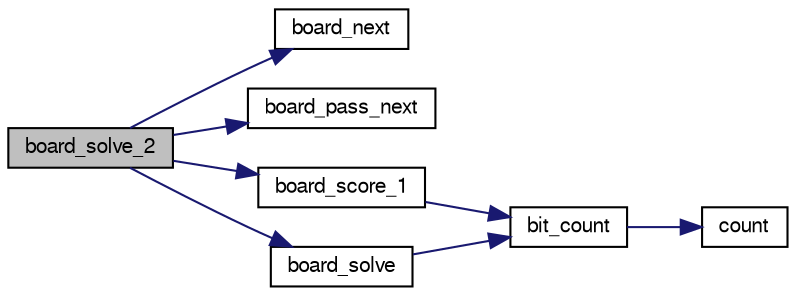 digraph "board_solve_2"
{
 // LATEX_PDF_SIZE
  bgcolor="transparent";
  edge [fontname="FreeSans",fontsize="10",labelfontname="FreeSans",labelfontsize="10"];
  node [fontname="FreeSans",fontsize="10",shape=record];
  rankdir="LR";
  Node1 [label="board_solve_2",height=0.2,width=0.4,color="black", fillcolor="grey75", style="filled", fontcolor="black",tooltip="Get the final score."];
  Node1 -> Node2 [color="midnightblue",fontsize="10",style="solid",fontname="FreeSans"];
  Node2 [label="board_next",height=0.2,width=0.4,color="black",URL="$board_8c.html#aa02d38e320edf6b9d695e2b1eed6c85f",tooltip="Compute a board resulting of a move played on a previous board."];
  Node1 -> Node3 [color="midnightblue",fontsize="10",style="solid",fontname="FreeSans"];
  Node3 [label="board_pass_next",height=0.2,width=0.4,color="black",URL="$board_8c.html#a137071e393deb1f643d753db1e45f578",tooltip="Compute a board resulting of an opponent move played on a previous board."];
  Node1 -> Node4 [color="midnightblue",fontsize="10",style="solid",fontname="FreeSans"];
  Node4 [label="board_score_1",height=0.2,width=0.4,color="black",URL="$endgame_8c.html#a759818a10e7318132e526559360df1fd",tooltip="Get the final score."];
  Node4 -> Node5 [color="midnightblue",fontsize="10",style="solid",fontname="FreeSans"];
  Node5 [label="bit_count",height=0.2,width=0.4,color="black",URL="$bit_8c.html#a830fec0a90989da1f1900ff609b92167",tooltip="Count the number of bits set to one in an unsigned long long."];
  Node5 -> Node6 [color="midnightblue",fontsize="10",style="solid",fontname="FreeSans"];
  Node6 [label="count",height=0.2,width=0.4,color="black",URL="$generate__flip_8c.html#a1a1d6a2cdbded5c35040f6555e948770",tooltip=" "];
  Node1 -> Node7 [color="midnightblue",fontsize="10",style="solid",fontname="FreeSans"];
  Node7 [label="board_solve",height=0.2,width=0.4,color="black",URL="$endgame_8c.html#a5141642bcda4dd304ddc0b534183e2ba",tooltip="Get the final score."];
  Node7 -> Node5 [color="midnightblue",fontsize="10",style="solid",fontname="FreeSans"];
}
